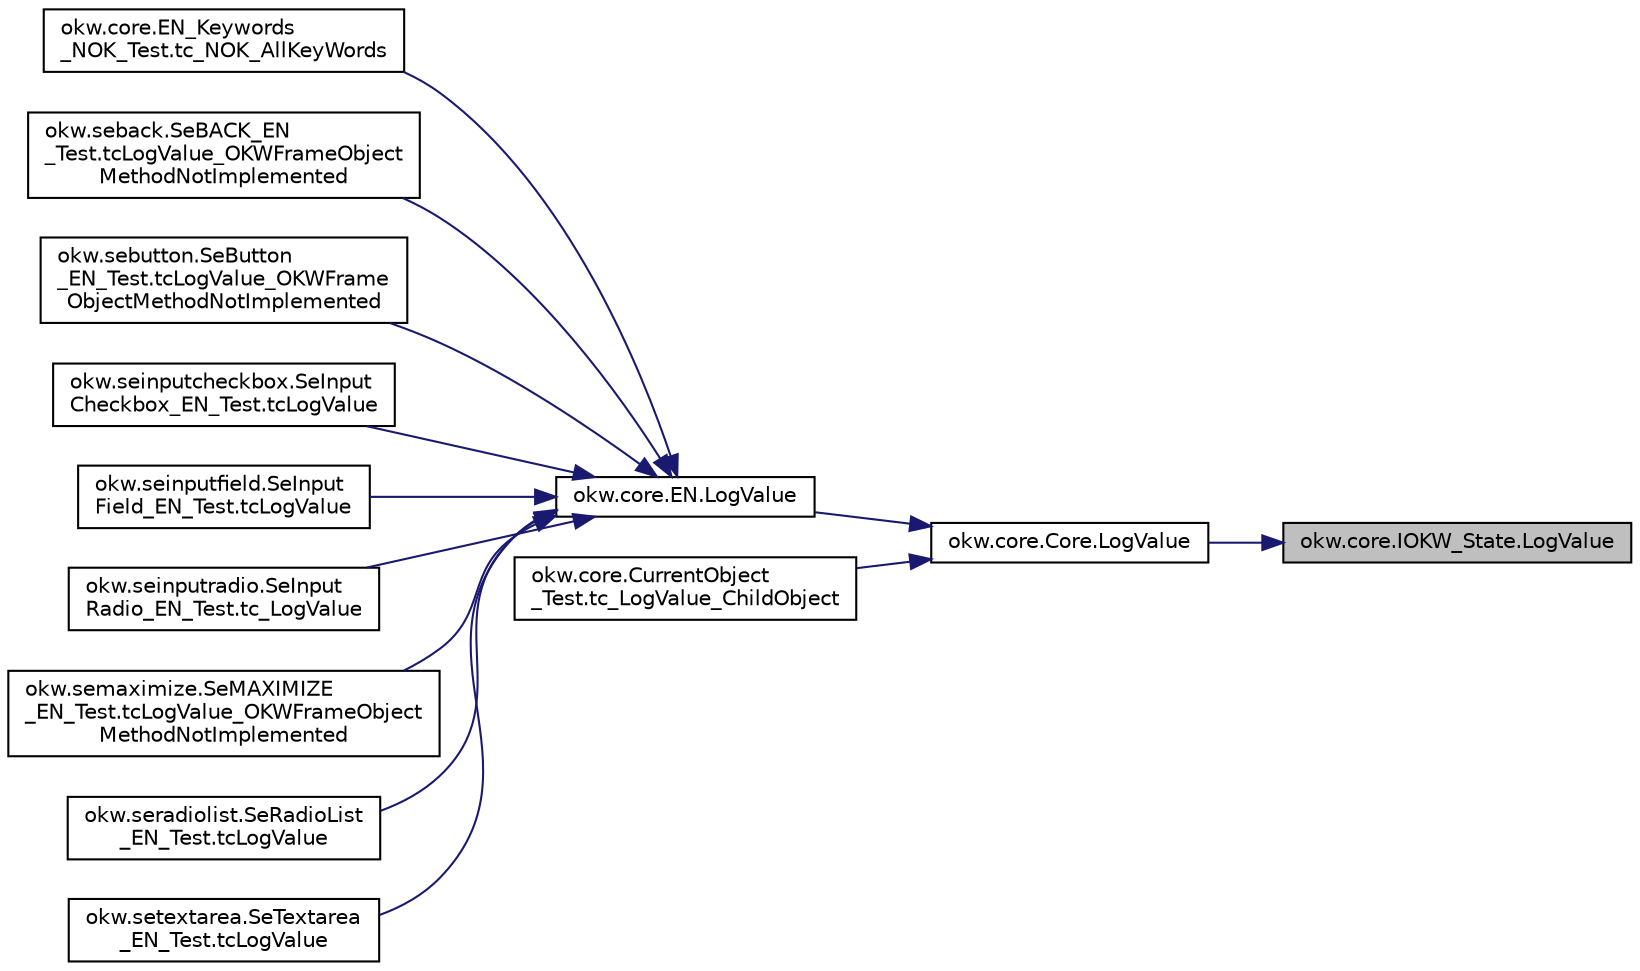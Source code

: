 digraph "okw.core.IOKW_State.LogValue"
{
 // INTERACTIVE_SVG=YES
 // LATEX_PDF_SIZE
  edge [fontname="Helvetica",fontsize="10",labelfontname="Helvetica",labelfontsize="10"];
  node [fontname="Helvetica",fontsize="10",shape=record];
  rankdir="RL";
  Node1173 [label="okw.core.IOKW_State.LogValue",height=0.2,width=0.4,color="black", fillcolor="grey75", style="filled", fontcolor="black",tooltip="Dokumentiert den Standartwert eines Objekts."];
  Node1173 -> Node1174 [dir="back",color="midnightblue",fontsize="10",style="solid",fontname="Helvetica"];
  Node1174 [label="okw.core.Core.LogValue",height=0.2,width=0.4,color="black", fillcolor="white", style="filled",URL="$classokw_1_1core_1_1_core.html#a9087a6954326ab2e0ec251a875b58496",tooltip="Dokumentiert den Standartwert eines Objekts."];
  Node1174 -> Node1175 [dir="back",color="midnightblue",fontsize="10",style="solid",fontname="Helvetica"];
  Node1175 [label="okw.core.EN.LogValue",height=0.2,width=0.4,color="black", fillcolor="white", style="filled",URL="$classokw_1_1core_1_1_e_n.html#a1f306e8cd0bb363fe4ece8fd65b097c7",tooltip="Dokumentiert den Standartwert eines Objekts."];
  Node1175 -> Node1176 [dir="back",color="midnightblue",fontsize="10",style="solid",fontname="Helvetica"];
  Node1176 [label="okw.core.EN_Keywords\l_NOK_Test.tc_NOK_AllKeyWords",height=0.2,width=0.4,color="black", fillcolor="white", style="filled",URL="$classokw_1_1core_1_1_e_n___keywords___n_o_k___test.html#a81a960a2341dfb0e27da7871291c84dc",tooltip="Prüft methoden aufruf für einen einfachen Click."];
  Node1175 -> Node1177 [dir="back",color="midnightblue",fontsize="10",style="solid",fontname="Helvetica"];
  Node1177 [label="okw.seback.SeBACK_EN\l_Test.tcLogValue_OKWFrameObject\lMethodNotImplemented",height=0.2,width=0.4,color="black", fillcolor="white", style="filled",URL="$classokw_1_1seback_1_1_se_b_a_c_k___e_n___test.html#a68c0a5dcc1e03342abbc62c348d8c5d0",tooltip="Testet das Schlüsselwort LogTooltip( FN, Val ) eines SeBACK Prüfen."];
  Node1175 -> Node1178 [dir="back",color="midnightblue",fontsize="10",style="solid",fontname="Helvetica"];
  Node1178 [label="okw.sebutton.SeButton\l_EN_Test.tcLogValue_OKWFrame\lObjectMethodNotImplemented",height=0.2,width=0.4,color="black", fillcolor="white", style="filled",URL="$classokw_1_1sebutton_1_1_se_button___e_n___test.html#a3d6cd146241b650fbfe5f6bf76ccf43d",tooltip="Test des Schlüsselwortes LogTooltip für den GUI-Adapter SeButton."];
  Node1175 -> Node1179 [dir="back",color="midnightblue",fontsize="10",style="solid",fontname="Helvetica"];
  Node1179 [label="okw.seinputcheckbox.SeInput\lCheckbox_EN_Test.tcLogValue",height=0.2,width=0.4,color="black", fillcolor="white", style="filled",URL="$classokw_1_1seinputcheckbox_1_1_se_input_checkbox___e_n___test.html#a58b1e52b06d2b4f70001496d1993aaf0",tooltip="Speichert ob ein vorhandenes objekt existiert."];
  Node1175 -> Node1180 [dir="back",color="midnightblue",fontsize="10",style="solid",fontname="Helvetica"];
  Node1180 [label="okw.seinputfield.SeInput\lField_EN_Test.tcLogValue",height=0.2,width=0.4,color="black", fillcolor="white", style="filled",URL="$classokw_1_1seinputfield_1_1_se_input_field___e_n___test.html#a259d5579b97c17edc221704ddcb349af",tooltip="Teste das Schlüsselwort LogValue( FN ) eines SeInputText Prüfen."];
  Node1175 -> Node1181 [dir="back",color="midnightblue",fontsize="10",style="solid",fontname="Helvetica"];
  Node1181 [label="okw.seinputradio.SeInput\lRadio_EN_Test.tc_LogValue",height=0.2,width=0.4,color="black", fillcolor="white", style="filled",URL="$classokw_1_1seinputradio_1_1_se_input_radio___e_n___test.html#aaae5b3c914a61fbf7e10692457040432",tooltip="Test des Schlüsselwortes LogTooltip für den GUI-Adapter SeInputRadio."];
  Node1175 -> Node1182 [dir="back",color="midnightblue",fontsize="10",style="solid",fontname="Helvetica"];
  Node1182 [label="okw.semaximize.SeMAXIMIZE\l_EN_Test.tcLogValue_OKWFrameObject\lMethodNotImplemented",height=0.2,width=0.4,color="black", fillcolor="white", style="filled",URL="$classokw_1_1semaximize_1_1_se_m_a_x_i_m_i_z_e___e_n___test.html#a56e10c6064f77f7047e24a0e978396a2",tooltip="Testet das Schlüsselwort LogTooltip( FN, Val ) eines SeMAXIMIZE Prüfen."];
  Node1175 -> Node1183 [dir="back",color="midnightblue",fontsize="10",style="solid",fontname="Helvetica"];
  Node1183 [label="okw.seradiolist.SeRadioList\l_EN_Test.tcLogValue",height=0.2,width=0.4,color="black", fillcolor="white", style="filled",URL="$classokw_1_1seradiolist_1_1_se_radio_list___e_n___test.html#ae9bccfd107e9c5a70580248944c8161d",tooltip="Prüft die Methode SeRadioList.LogValue."];
  Node1175 -> Node1184 [dir="back",color="midnightblue",fontsize="10",style="solid",fontname="Helvetica"];
  Node1184 [label="okw.setextarea.SeTextarea\l_EN_Test.tcLogValue",height=0.2,width=0.4,color="black", fillcolor="white", style="filled",URL="$classokw_1_1setextarea_1_1_se_textarea___e_n___test.html#a0365394ad7d0c2fc05c902bab053ab5b",tooltip="Teste das Schlüsselwort LogLogValue( FN ) eines SeInputText Prüfen."];
  Node1174 -> Node1185 [dir="back",color="midnightblue",fontsize="10",style="solid",fontname="Helvetica"];
  Node1185 [label="okw.core.CurrentObject\l_Test.tc_LogValue_ChildObject",height=0.2,width=0.4,color="black", fillcolor="white", style="filled",URL="$classokw_1_1core_1_1_current_object___test.html#a4fc7f1c52a363458a258f54288a9b74e",tooltip="Testziel: Prüft den Aufruf der Methode LogTooltip( \"FN\" ) im ChildObject."];
}
